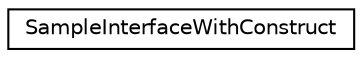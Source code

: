 digraph "Graphical Class Hierarchy"
{
  edge [fontname="Helvetica",fontsize="10",labelfontname="Helvetica",labelfontsize="10"];
  node [fontname="Helvetica",fontsize="10",shape=record];
  rankdir="LR";
  Node1 [label="SampleInterfaceWithConstruct",height=0.2,width=0.4,color="black", fillcolor="white", style="filled",URL="$interface_sample_interface_with_construct.html"];
}
